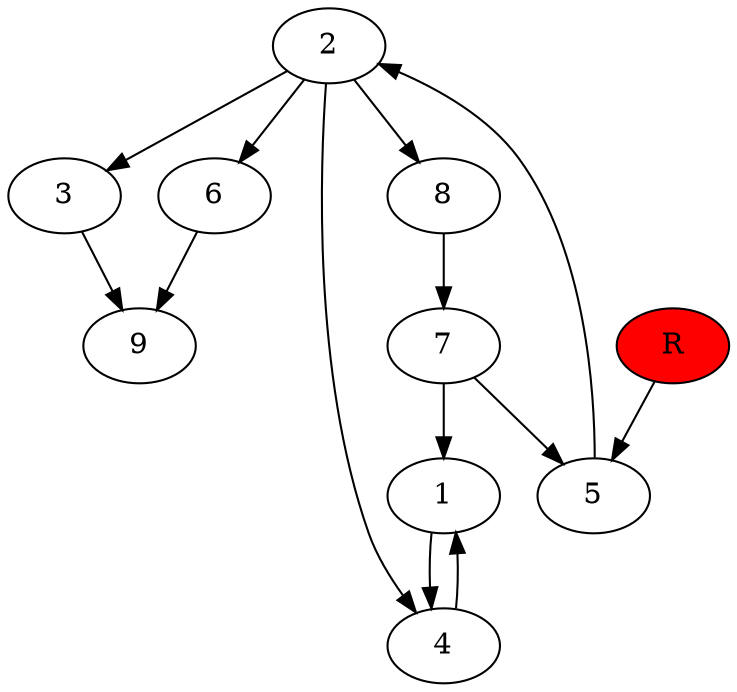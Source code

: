 digraph prb6345 {
	1
	2
	3
	4
	5
	6
	7
	8
	R [fillcolor="#ff0000" style=filled]
	1 -> 4
	2 -> 3
	2 -> 4
	2 -> 6
	2 -> 8
	3 -> 9
	4 -> 1
	5 -> 2
	6 -> 9
	7 -> 1
	7 -> 5
	8 -> 7
	R -> 5
}
